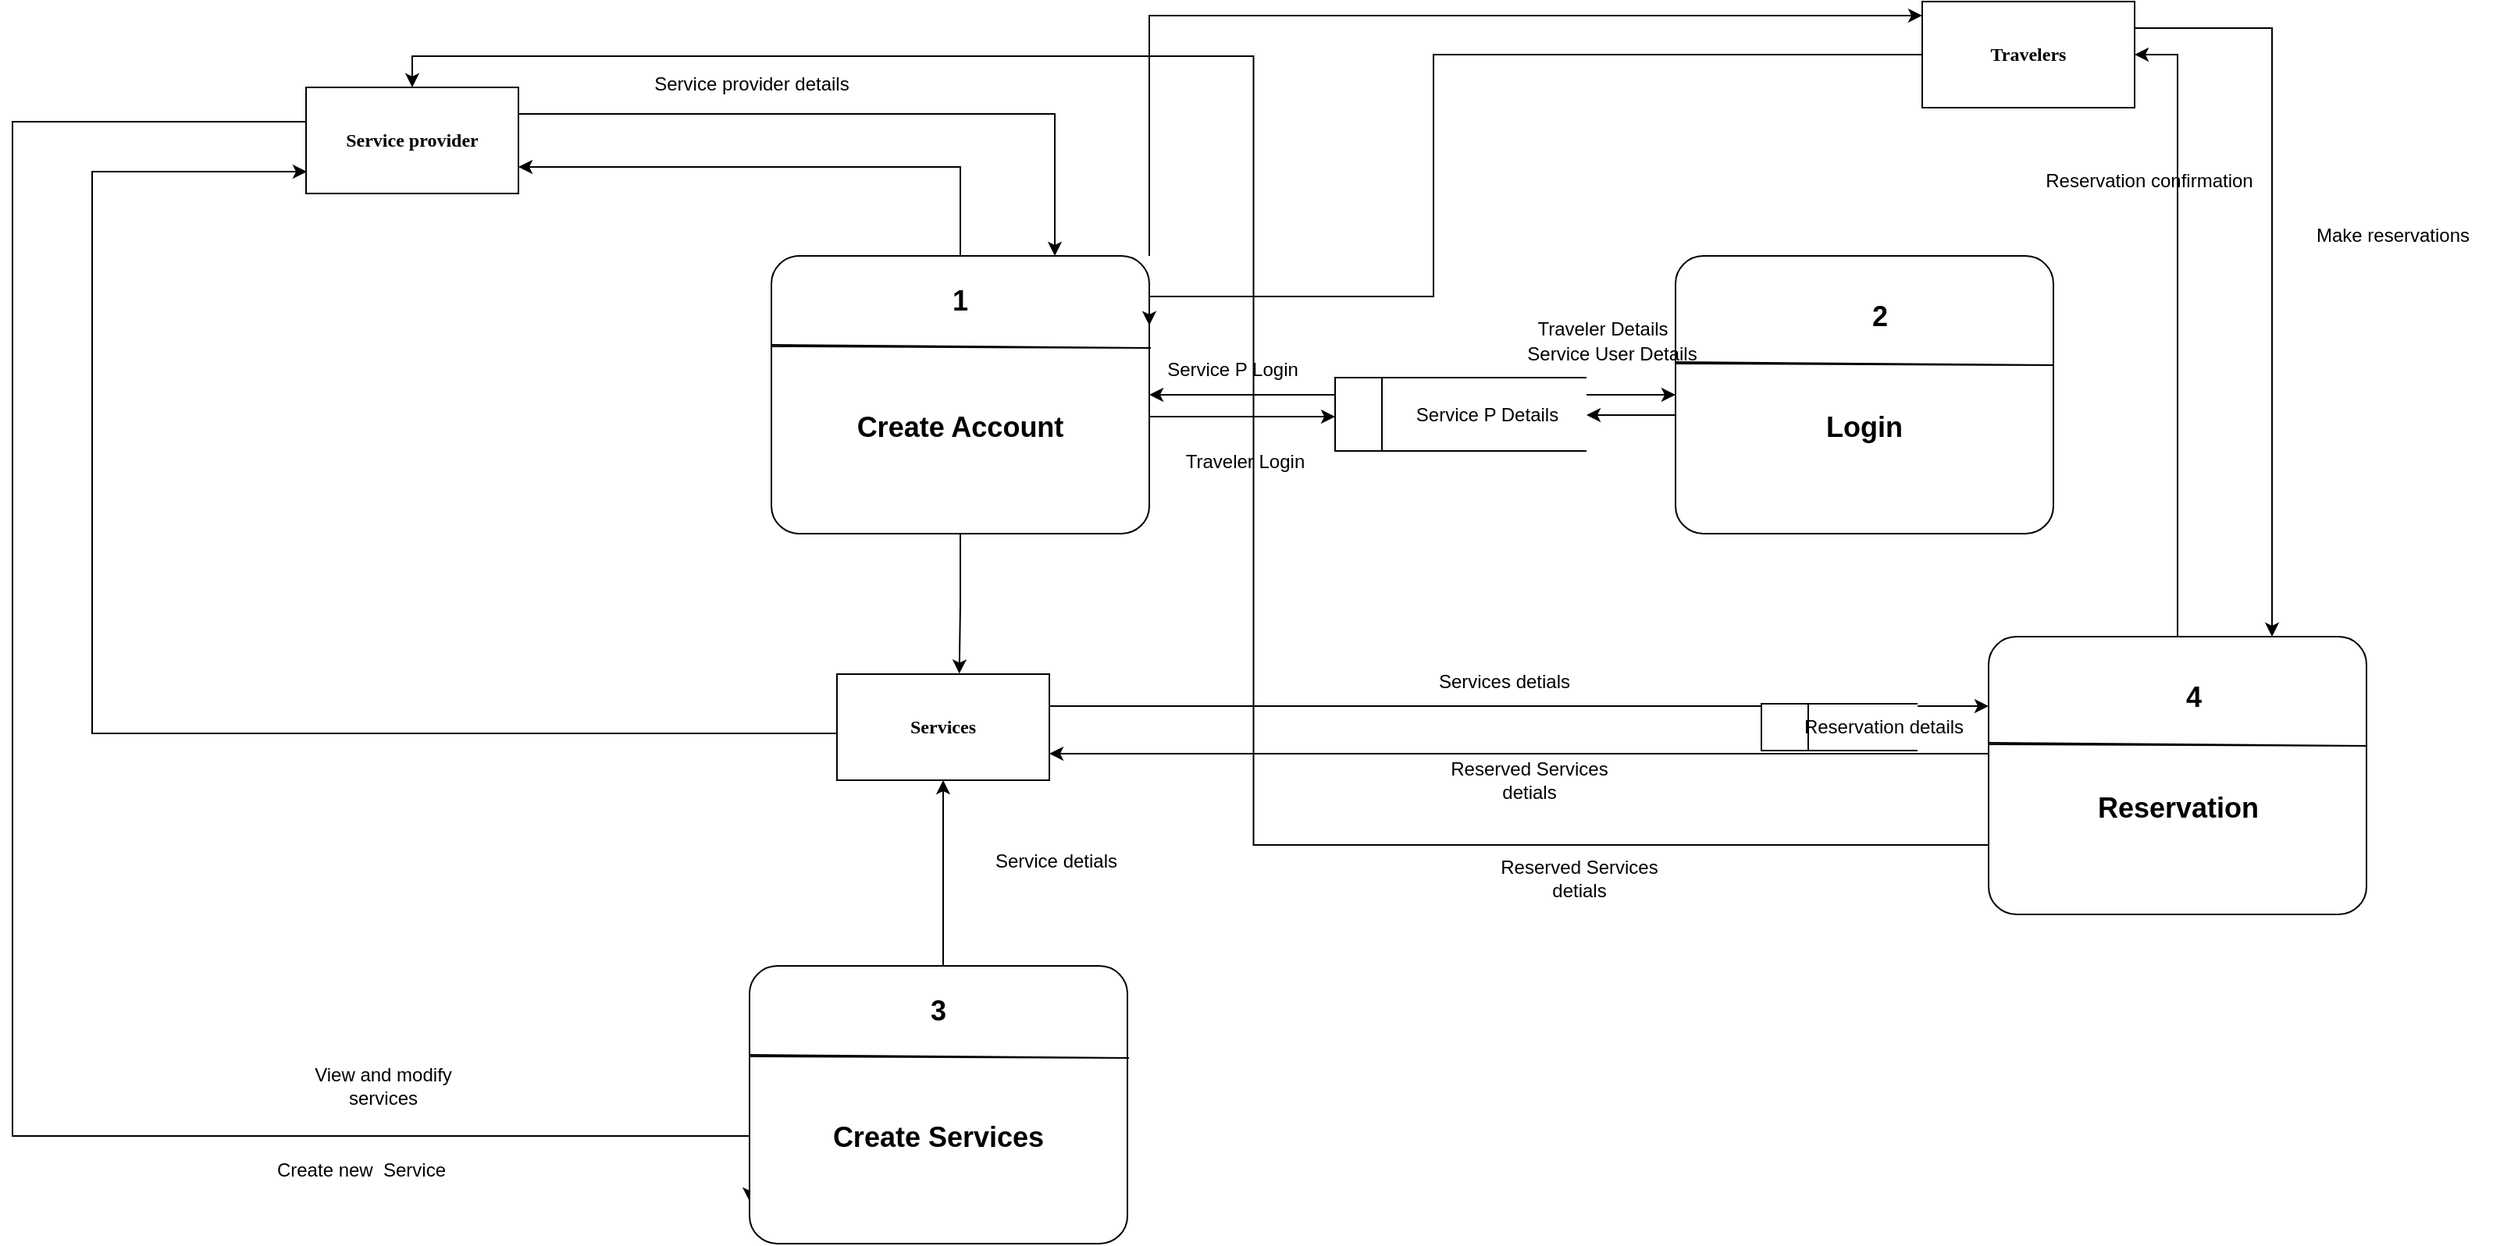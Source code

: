 <mxfile version="21.1.2" type="device">
  <diagram id="EMrtGi0U3tdq9u1__j4z" name="Page-1">
    <mxGraphModel dx="4883" dy="774" grid="0" gridSize="10" guides="1" tooltips="1" connect="1" arrows="1" fold="1" page="1" pageScale="1" pageWidth="850" pageHeight="1100" math="0" shadow="0">
      <root>
        <mxCell id="0" />
        <mxCell id="1" parent="0" />
        <mxCell id="ZRSunYi8uTQ0CrSBALGP-48" style="edgeStyle=orthogonalEdgeStyle;rounded=0;orthogonalLoop=1;jettySize=auto;html=1;entryX=0;entryY=0.848;entryDx=0;entryDy=0;entryPerimeter=0;" edge="1" parent="1" source="ZRSunYi8uTQ0CrSBALGP-24" target="ZRSunYi8uTQ0CrSBALGP-45">
          <mxGeometry relative="1" as="geometry">
            <Array as="points">
              <mxPoint x="-1240" y="1510" />
              <mxPoint x="-1240" y="2160" />
            </Array>
          </mxGeometry>
        </mxCell>
        <mxCell id="ZRSunYi8uTQ0CrSBALGP-59" style="edgeStyle=orthogonalEdgeStyle;rounded=0;orthogonalLoop=1;jettySize=auto;html=1;exitX=1;exitY=0.25;exitDx=0;exitDy=0;entryX=0.75;entryY=0;entryDx=0;entryDy=0;" edge="1" parent="1" source="ZRSunYi8uTQ0CrSBALGP-24" target="ZRSunYi8uTQ0CrSBALGP-25">
          <mxGeometry relative="1" as="geometry">
            <Array as="points">
              <mxPoint x="-572" y="1505" />
            </Array>
          </mxGeometry>
        </mxCell>
        <mxCell id="ZRSunYi8uTQ0CrSBALGP-24" value="&lt;b&gt;&lt;font face=&quot;Verdana&quot;&gt;Service provider&lt;/font&gt;&lt;/b&gt;" style="rounded=0;whiteSpace=wrap;html=1;" vertex="1" parent="1">
          <mxGeometry x="-1052" y="1488" width="136" height="68" as="geometry" />
        </mxCell>
        <mxCell id="ZRSunYi8uTQ0CrSBALGP-44" style="edgeStyle=orthogonalEdgeStyle;rounded=0;orthogonalLoop=1;jettySize=auto;html=1;exitX=0.5;exitY=0;exitDx=0;exitDy=0;entryX=1;entryY=0.75;entryDx=0;entryDy=0;" edge="1" parent="1" source="ZRSunYi8uTQ0CrSBALGP-25" target="ZRSunYi8uTQ0CrSBALGP-24">
          <mxGeometry relative="1" as="geometry" />
        </mxCell>
        <mxCell id="ZRSunYi8uTQ0CrSBALGP-55" style="edgeStyle=orthogonalEdgeStyle;rounded=0;orthogonalLoop=1;jettySize=auto;html=1;exitX=0.5;exitY=1;exitDx=0;exitDy=0;" edge="1" parent="1" source="ZRSunYi8uTQ0CrSBALGP-25">
          <mxGeometry relative="1" as="geometry">
            <mxPoint x="-633.667" y="1863.667" as="targetPoint" />
          </mxGeometry>
        </mxCell>
        <mxCell id="ZRSunYi8uTQ0CrSBALGP-62" style="edgeStyle=orthogonalEdgeStyle;rounded=0;orthogonalLoop=1;jettySize=auto;html=1;exitX=1;exitY=0.75;exitDx=0;exitDy=0;" edge="1" parent="1" source="ZRSunYi8uTQ0CrSBALGP-25" target="ZRSunYi8uTQ0CrSBALGP-60">
          <mxGeometry relative="1" as="geometry">
            <Array as="points">
              <mxPoint x="-512" y="1699" />
            </Array>
          </mxGeometry>
        </mxCell>
        <mxCell id="ZRSunYi8uTQ0CrSBALGP-72" style="edgeStyle=orthogonalEdgeStyle;rounded=0;orthogonalLoop=1;jettySize=auto;html=1;exitX=1;exitY=0;exitDx=0;exitDy=0;entryX=0;entryY=0.132;entryDx=0;entryDy=0;entryPerimeter=0;" edge="1" parent="1" source="ZRSunYi8uTQ0CrSBALGP-25" target="ZRSunYi8uTQ0CrSBALGP-69">
          <mxGeometry relative="1" as="geometry" />
        </mxCell>
        <mxCell id="ZRSunYi8uTQ0CrSBALGP-25" value="&lt;font style=&quot;font-size: 18px;&quot;&gt;&lt;b&gt;&lt;br&gt;&lt;br&gt;Create Account&lt;/b&gt;&lt;/font&gt;" style="rounded=1;whiteSpace=wrap;html=1;arcSize=10;" vertex="1" parent="1">
          <mxGeometry x="-754" y="1596" width="242" height="178" as="geometry" />
        </mxCell>
        <mxCell id="ZRSunYi8uTQ0CrSBALGP-26" value="" style="endArrow=none;html=1;rounded=0;" edge="1" parent="1">
          <mxGeometry width="50" height="50" relative="1" as="geometry">
            <mxPoint x="-754" y="1654" as="sourcePoint" />
            <mxPoint x="-754" y="1653" as="targetPoint" />
            <Array as="points">
              <mxPoint x="-511" y="1655" />
            </Array>
          </mxGeometry>
        </mxCell>
        <mxCell id="ZRSunYi8uTQ0CrSBALGP-27" value="&lt;b&gt;&lt;font style=&quot;font-size: 18px;&quot;&gt;1&lt;/font&gt;&lt;/b&gt;" style="text;html=1;strokeColor=none;fillColor=none;align=center;verticalAlign=middle;whiteSpace=wrap;rounded=0;" vertex="1" parent="1">
          <mxGeometry x="-663" y="1610" width="60" height="30" as="geometry" />
        </mxCell>
        <mxCell id="ZRSunYi8uTQ0CrSBALGP-65" style="edgeStyle=orthogonalEdgeStyle;rounded=0;orthogonalLoop=1;jettySize=auto;html=1;exitX=0;exitY=0.75;exitDx=0;exitDy=0;" edge="1" parent="1" source="ZRSunYi8uTQ0CrSBALGP-34" target="ZRSunYi8uTQ0CrSBALGP-60">
          <mxGeometry relative="1" as="geometry">
            <Array as="points">
              <mxPoint x="-175" y="1698" />
            </Array>
          </mxGeometry>
        </mxCell>
        <mxCell id="ZRSunYi8uTQ0CrSBALGP-34" value="&lt;font style=&quot;font-size: 18px;&quot;&gt;&lt;b&gt;&lt;br&gt;&lt;br&gt;Login&lt;/b&gt;&lt;/font&gt;" style="rounded=1;whiteSpace=wrap;html=1;arcSize=10;" vertex="1" parent="1">
          <mxGeometry x="-175" y="1596" width="242" height="178" as="geometry" />
        </mxCell>
        <mxCell id="ZRSunYi8uTQ0CrSBALGP-38" value="" style="endArrow=none;html=1;rounded=0;" edge="1" parent="1">
          <mxGeometry width="50" height="50" relative="1" as="geometry">
            <mxPoint x="-175.5" y="1665" as="sourcePoint" />
            <mxPoint x="-175.5" y="1664" as="targetPoint" />
            <Array as="points">
              <mxPoint x="67.5" y="1666" />
            </Array>
          </mxGeometry>
        </mxCell>
        <mxCell id="ZRSunYi8uTQ0CrSBALGP-39" value="&lt;b&gt;&lt;font style=&quot;font-size: 18px;&quot;&gt;2&lt;/font&gt;&lt;/b&gt;" style="text;html=1;strokeColor=none;fillColor=none;align=center;verticalAlign=middle;whiteSpace=wrap;rounded=0;" vertex="1" parent="1">
          <mxGeometry x="-74" y="1620" width="60" height="30" as="geometry" />
        </mxCell>
        <mxCell id="ZRSunYi8uTQ0CrSBALGP-42" value="Service provider details" style="text;html=1;strokeColor=none;fillColor=none;align=center;verticalAlign=middle;whiteSpace=wrap;rounded=0;" vertex="1" parent="1">
          <mxGeometry x="-834" y="1471" width="135" height="30" as="geometry" />
        </mxCell>
        <mxCell id="ZRSunYi8uTQ0CrSBALGP-51" style="edgeStyle=orthogonalEdgeStyle;rounded=0;orthogonalLoop=1;jettySize=auto;html=1;exitX=0;exitY=0.5;exitDx=0;exitDy=0;entryX=0.004;entryY=0.796;entryDx=0;entryDy=0;entryPerimeter=0;" edge="1" parent="1" source="ZRSunYi8uTQ0CrSBALGP-53" target="ZRSunYi8uTQ0CrSBALGP-24">
          <mxGeometry relative="1" as="geometry">
            <Array as="points">
              <mxPoint x="-712" y="1902" />
              <mxPoint x="-1189" y="1902" />
              <mxPoint x="-1189" y="1542" />
              <mxPoint x="-1051" y="1542" />
            </Array>
          </mxGeometry>
        </mxCell>
        <mxCell id="ZRSunYi8uTQ0CrSBALGP-54" style="edgeStyle=orthogonalEdgeStyle;rounded=0;orthogonalLoop=1;jettySize=auto;html=1;exitX=0.5;exitY=0;exitDx=0;exitDy=0;entryX=0.5;entryY=1;entryDx=0;entryDy=0;" edge="1" parent="1" source="ZRSunYi8uTQ0CrSBALGP-45" target="ZRSunYi8uTQ0CrSBALGP-53">
          <mxGeometry relative="1" as="geometry">
            <Array as="points">
              <mxPoint x="-644" y="2051" />
            </Array>
          </mxGeometry>
        </mxCell>
        <mxCell id="ZRSunYi8uTQ0CrSBALGP-45" value="&lt;font style=&quot;font-size: 18px;&quot;&gt;&lt;b&gt;&lt;br&gt;&lt;br&gt;Create Services&lt;/b&gt;&lt;/font&gt;" style="rounded=1;whiteSpace=wrap;html=1;arcSize=10;" vertex="1" parent="1">
          <mxGeometry x="-768" y="2051" width="242" height="178" as="geometry" />
        </mxCell>
        <mxCell id="ZRSunYi8uTQ0CrSBALGP-46" value="" style="endArrow=none;html=1;rounded=0;" edge="1" parent="1">
          <mxGeometry width="50" height="50" relative="1" as="geometry">
            <mxPoint x="-768" y="2109" as="sourcePoint" />
            <mxPoint x="-768" y="2108" as="targetPoint" />
            <Array as="points">
              <mxPoint x="-525" y="2110" />
            </Array>
          </mxGeometry>
        </mxCell>
        <mxCell id="ZRSunYi8uTQ0CrSBALGP-47" value="&lt;b&gt;&lt;font style=&quot;font-size: 18px;&quot;&gt;3&lt;/font&gt;&lt;/b&gt;" style="text;html=1;strokeColor=none;fillColor=none;align=center;verticalAlign=middle;whiteSpace=wrap;rounded=0;" vertex="1" parent="1">
          <mxGeometry x="-677" y="2065" width="60" height="30" as="geometry" />
        </mxCell>
        <mxCell id="ZRSunYi8uTQ0CrSBALGP-49" value="Create new&amp;nbsp; Service" style="text;html=1;strokeColor=none;fillColor=none;align=center;verticalAlign=middle;whiteSpace=wrap;rounded=0;" vertex="1" parent="1">
          <mxGeometry x="-1084" y="2167" width="135" height="30" as="geometry" />
        </mxCell>
        <mxCell id="ZRSunYi8uTQ0CrSBALGP-52" value="View and modify services" style="text;html=1;strokeColor=none;fillColor=none;align=center;verticalAlign=middle;whiteSpace=wrap;rounded=0;" vertex="1" parent="1">
          <mxGeometry x="-1070" y="2113" width="135" height="30" as="geometry" />
        </mxCell>
        <mxCell id="ZRSunYi8uTQ0CrSBALGP-82" style="edgeStyle=orthogonalEdgeStyle;rounded=0;orthogonalLoop=1;jettySize=auto;html=1;entryX=0;entryY=0.25;entryDx=0;entryDy=0;" edge="1" parent="1" source="ZRSunYi8uTQ0CrSBALGP-53" target="ZRSunYi8uTQ0CrSBALGP-79">
          <mxGeometry relative="1" as="geometry">
            <mxPoint x="30" y="1898" as="targetPoint" />
            <Array as="points">
              <mxPoint x="-275" y="1884" />
            </Array>
          </mxGeometry>
        </mxCell>
        <mxCell id="ZRSunYi8uTQ0CrSBALGP-53" value="&lt;b&gt;&lt;font face=&quot;Verdana&quot;&gt;Services&lt;/font&gt;&lt;/b&gt;" style="rounded=0;whiteSpace=wrap;html=1;" vertex="1" parent="1">
          <mxGeometry x="-712" y="1864" width="136" height="68" as="geometry" />
        </mxCell>
        <mxCell id="ZRSunYi8uTQ0CrSBALGP-58" value="Service detials" style="text;html=1;strokeColor=none;fillColor=none;align=center;verticalAlign=middle;whiteSpace=wrap;rounded=0;" vertex="1" parent="1">
          <mxGeometry x="-639" y="1969" width="135" height="30" as="geometry" />
        </mxCell>
        <mxCell id="ZRSunYi8uTQ0CrSBALGP-61" style="edgeStyle=orthogonalEdgeStyle;rounded=0;orthogonalLoop=1;jettySize=auto;html=1;" edge="1" parent="1" source="ZRSunYi8uTQ0CrSBALGP-60" target="ZRSunYi8uTQ0CrSBALGP-25">
          <mxGeometry relative="1" as="geometry">
            <Array as="points">
              <mxPoint x="-431" y="1685" />
              <mxPoint x="-431" y="1685" />
            </Array>
          </mxGeometry>
        </mxCell>
        <mxCell id="ZRSunYi8uTQ0CrSBALGP-64" style="edgeStyle=orthogonalEdgeStyle;rounded=0;orthogonalLoop=1;jettySize=auto;html=1;" edge="1" parent="1" source="ZRSunYi8uTQ0CrSBALGP-60" target="ZRSunYi8uTQ0CrSBALGP-34">
          <mxGeometry relative="1" as="geometry">
            <Array as="points">
              <mxPoint x="-215" y="1685" />
              <mxPoint x="-215" y="1685" />
            </Array>
          </mxGeometry>
        </mxCell>
        <mxCell id="ZRSunYi8uTQ0CrSBALGP-60" value="" style="html=1;dashed=0;whiteSpace=wrap;shape=mxgraph.dfd.dataStoreID;align=left;spacingLeft=3;points=[[0,0],[0.5,0],[1,0],[0,0.5],[1,0.5],[0,1],[0.5,1],[1,1]];" vertex="1" parent="1">
          <mxGeometry x="-393" y="1674" width="161" height="47" as="geometry" />
        </mxCell>
        <mxCell id="ZRSunYi8uTQ0CrSBALGP-63" value="Service P Login" style="text;html=1;strokeColor=none;fillColor=none;align=center;verticalAlign=middle;whiteSpace=wrap;rounded=0;" vertex="1" parent="1">
          <mxGeometry x="-526" y="1654" width="135" height="30" as="geometry" />
        </mxCell>
        <mxCell id="ZRSunYi8uTQ0CrSBALGP-66" value="Service User Details" style="text;html=1;strokeColor=none;fillColor=none;align=center;verticalAlign=middle;whiteSpace=wrap;rounded=0;" vertex="1" parent="1">
          <mxGeometry x="-283" y="1644" width="135" height="30" as="geometry" />
        </mxCell>
        <mxCell id="ZRSunYi8uTQ0CrSBALGP-67" value="Service P Details" style="text;html=1;strokeColor=none;fillColor=none;align=center;verticalAlign=middle;whiteSpace=wrap;rounded=0;" vertex="1" parent="1">
          <mxGeometry x="-363" y="1682.5" width="135" height="30" as="geometry" />
        </mxCell>
        <mxCell id="ZRSunYi8uTQ0CrSBALGP-71" style="edgeStyle=orthogonalEdgeStyle;rounded=0;orthogonalLoop=1;jettySize=auto;html=1;entryX=1;entryY=0.25;entryDx=0;entryDy=0;" edge="1" parent="1" source="ZRSunYi8uTQ0CrSBALGP-69" target="ZRSunYi8uTQ0CrSBALGP-25">
          <mxGeometry relative="1" as="geometry">
            <Array as="points">
              <mxPoint x="-330" y="1467" />
              <mxPoint x="-330" y="1622" />
              <mxPoint x="-512" y="1622" />
            </Array>
          </mxGeometry>
        </mxCell>
        <mxCell id="ZRSunYi8uTQ0CrSBALGP-86" style="edgeStyle=orthogonalEdgeStyle;rounded=0;orthogonalLoop=1;jettySize=auto;html=1;exitX=1;exitY=0.25;exitDx=0;exitDy=0;entryX=0.75;entryY=0;entryDx=0;entryDy=0;" edge="1" parent="1" source="ZRSunYi8uTQ0CrSBALGP-69" target="ZRSunYi8uTQ0CrSBALGP-79">
          <mxGeometry relative="1" as="geometry" />
        </mxCell>
        <mxCell id="ZRSunYi8uTQ0CrSBALGP-69" value="&lt;b&gt;&lt;font face=&quot;Verdana&quot;&gt;Travelers&lt;/font&gt;&lt;/b&gt;" style="rounded=0;whiteSpace=wrap;html=1;" vertex="1" parent="1">
          <mxGeometry x="-17" y="1433" width="136" height="68" as="geometry" />
        </mxCell>
        <mxCell id="ZRSunYi8uTQ0CrSBALGP-73" value="Traveler Login" style="text;html=1;strokeColor=none;fillColor=none;align=center;verticalAlign=middle;whiteSpace=wrap;rounded=0;" vertex="1" parent="1">
          <mxGeometry x="-518" y="1712.5" width="135" height="30" as="geometry" />
        </mxCell>
        <mxCell id="ZRSunYi8uTQ0CrSBALGP-74" value="Traveler Details" style="text;html=1;strokeColor=none;fillColor=none;align=center;verticalAlign=middle;whiteSpace=wrap;rounded=0;" vertex="1" parent="1">
          <mxGeometry x="-289" y="1628" width="135" height="30" as="geometry" />
        </mxCell>
        <mxCell id="ZRSunYi8uTQ0CrSBALGP-84" style="edgeStyle=orthogonalEdgeStyle;rounded=0;orthogonalLoop=1;jettySize=auto;html=1;exitX=0;exitY=0.5;exitDx=0;exitDy=0;entryX=1;entryY=0.75;entryDx=0;entryDy=0;" edge="1" parent="1" source="ZRSunYi8uTQ0CrSBALGP-79" target="ZRSunYi8uTQ0CrSBALGP-53">
          <mxGeometry relative="1" as="geometry">
            <Array as="points">
              <mxPoint x="26" y="1915" />
            </Array>
          </mxGeometry>
        </mxCell>
        <mxCell id="ZRSunYi8uTQ0CrSBALGP-88" style="edgeStyle=orthogonalEdgeStyle;rounded=0;orthogonalLoop=1;jettySize=auto;html=1;exitX=0.5;exitY=0;exitDx=0;exitDy=0;entryX=1;entryY=0.5;entryDx=0;entryDy=0;" edge="1" parent="1" source="ZRSunYi8uTQ0CrSBALGP-79" target="ZRSunYi8uTQ0CrSBALGP-69">
          <mxGeometry relative="1" as="geometry" />
        </mxCell>
        <mxCell id="ZRSunYi8uTQ0CrSBALGP-91" style="edgeStyle=orthogonalEdgeStyle;rounded=0;orthogonalLoop=1;jettySize=auto;html=1;exitX=0;exitY=0.75;exitDx=0;exitDy=0;entryX=0.5;entryY=0;entryDx=0;entryDy=0;" edge="1" parent="1" source="ZRSunYi8uTQ0CrSBALGP-79" target="ZRSunYi8uTQ0CrSBALGP-24">
          <mxGeometry relative="1" as="geometry" />
        </mxCell>
        <mxCell id="ZRSunYi8uTQ0CrSBALGP-79" value="&lt;font style=&quot;font-size: 18px;&quot;&gt;&lt;b&gt;&lt;br&gt;&lt;br&gt;Reservation&lt;/b&gt;&lt;/font&gt;" style="rounded=1;whiteSpace=wrap;html=1;arcSize=10;" vertex="1" parent="1">
          <mxGeometry x="25.5" y="1840" width="242" height="178" as="geometry" />
        </mxCell>
        <mxCell id="ZRSunYi8uTQ0CrSBALGP-80" value="" style="endArrow=none;html=1;rounded=0;" edge="1" parent="1">
          <mxGeometry width="50" height="50" relative="1" as="geometry">
            <mxPoint x="25" y="1909" as="sourcePoint" />
            <mxPoint x="25" y="1908" as="targetPoint" />
            <Array as="points">
              <mxPoint x="268" y="1910" />
            </Array>
          </mxGeometry>
        </mxCell>
        <mxCell id="ZRSunYi8uTQ0CrSBALGP-81" value="&lt;b&gt;&lt;font style=&quot;font-size: 18px;&quot;&gt;4&lt;/font&gt;&lt;/b&gt;" style="text;html=1;strokeColor=none;fillColor=none;align=center;verticalAlign=middle;whiteSpace=wrap;rounded=0;" vertex="1" parent="1">
          <mxGeometry x="126.5" y="1864" width="60" height="30" as="geometry" />
        </mxCell>
        <mxCell id="ZRSunYi8uTQ0CrSBALGP-83" value="Services detials" style="text;html=1;strokeColor=none;fillColor=none;align=center;verticalAlign=middle;whiteSpace=wrap;rounded=0;" vertex="1" parent="1">
          <mxGeometry x="-352" y="1854" width="135" height="30" as="geometry" />
        </mxCell>
        <mxCell id="ZRSunYi8uTQ0CrSBALGP-85" value="Reserved Services detials" style="text;html=1;strokeColor=none;fillColor=none;align=center;verticalAlign=middle;whiteSpace=wrap;rounded=0;" vertex="1" parent="1">
          <mxGeometry x="-336" y="1917" width="135" height="30" as="geometry" />
        </mxCell>
        <mxCell id="ZRSunYi8uTQ0CrSBALGP-87" value="Make reservations" style="text;html=1;strokeColor=none;fillColor=none;align=center;verticalAlign=middle;whiteSpace=wrap;rounded=0;" vertex="1" parent="1">
          <mxGeometry x="217" y="1568" width="135" height="30" as="geometry" />
        </mxCell>
        <mxCell id="ZRSunYi8uTQ0CrSBALGP-89" value="Reservation confirmation" style="text;html=1;strokeColor=none;fillColor=none;align=center;verticalAlign=middle;whiteSpace=wrap;rounded=0;" vertex="1" parent="1">
          <mxGeometry x="61" y="1533" width="135" height="30" as="geometry" />
        </mxCell>
        <mxCell id="ZRSunYi8uTQ0CrSBALGP-92" value="Reserved Services detials" style="text;html=1;strokeColor=none;fillColor=none;align=center;verticalAlign=middle;whiteSpace=wrap;rounded=0;" vertex="1" parent="1">
          <mxGeometry x="-304" y="1980" width="135" height="30" as="geometry" />
        </mxCell>
        <mxCell id="ZRSunYi8uTQ0CrSBALGP-93" value="" style="html=1;dashed=0;whiteSpace=wrap;shape=mxgraph.dfd.dataStoreID;align=left;spacingLeft=3;points=[[0,0],[0.5,0],[1,0],[0,0.5],[1,0.5],[0,1],[0.5,1],[1,1]];" vertex="1" parent="1">
          <mxGeometry x="-120" y="1883" width="100" height="30" as="geometry" />
        </mxCell>
        <mxCell id="ZRSunYi8uTQ0CrSBALGP-94" value="Reservation details" style="text;html=1;strokeColor=none;fillColor=none;align=center;verticalAlign=middle;whiteSpace=wrap;rounded=0;" vertex="1" parent="1">
          <mxGeometry x="-109.5" y="1883" width="135" height="30" as="geometry" />
        </mxCell>
      </root>
    </mxGraphModel>
  </diagram>
</mxfile>
